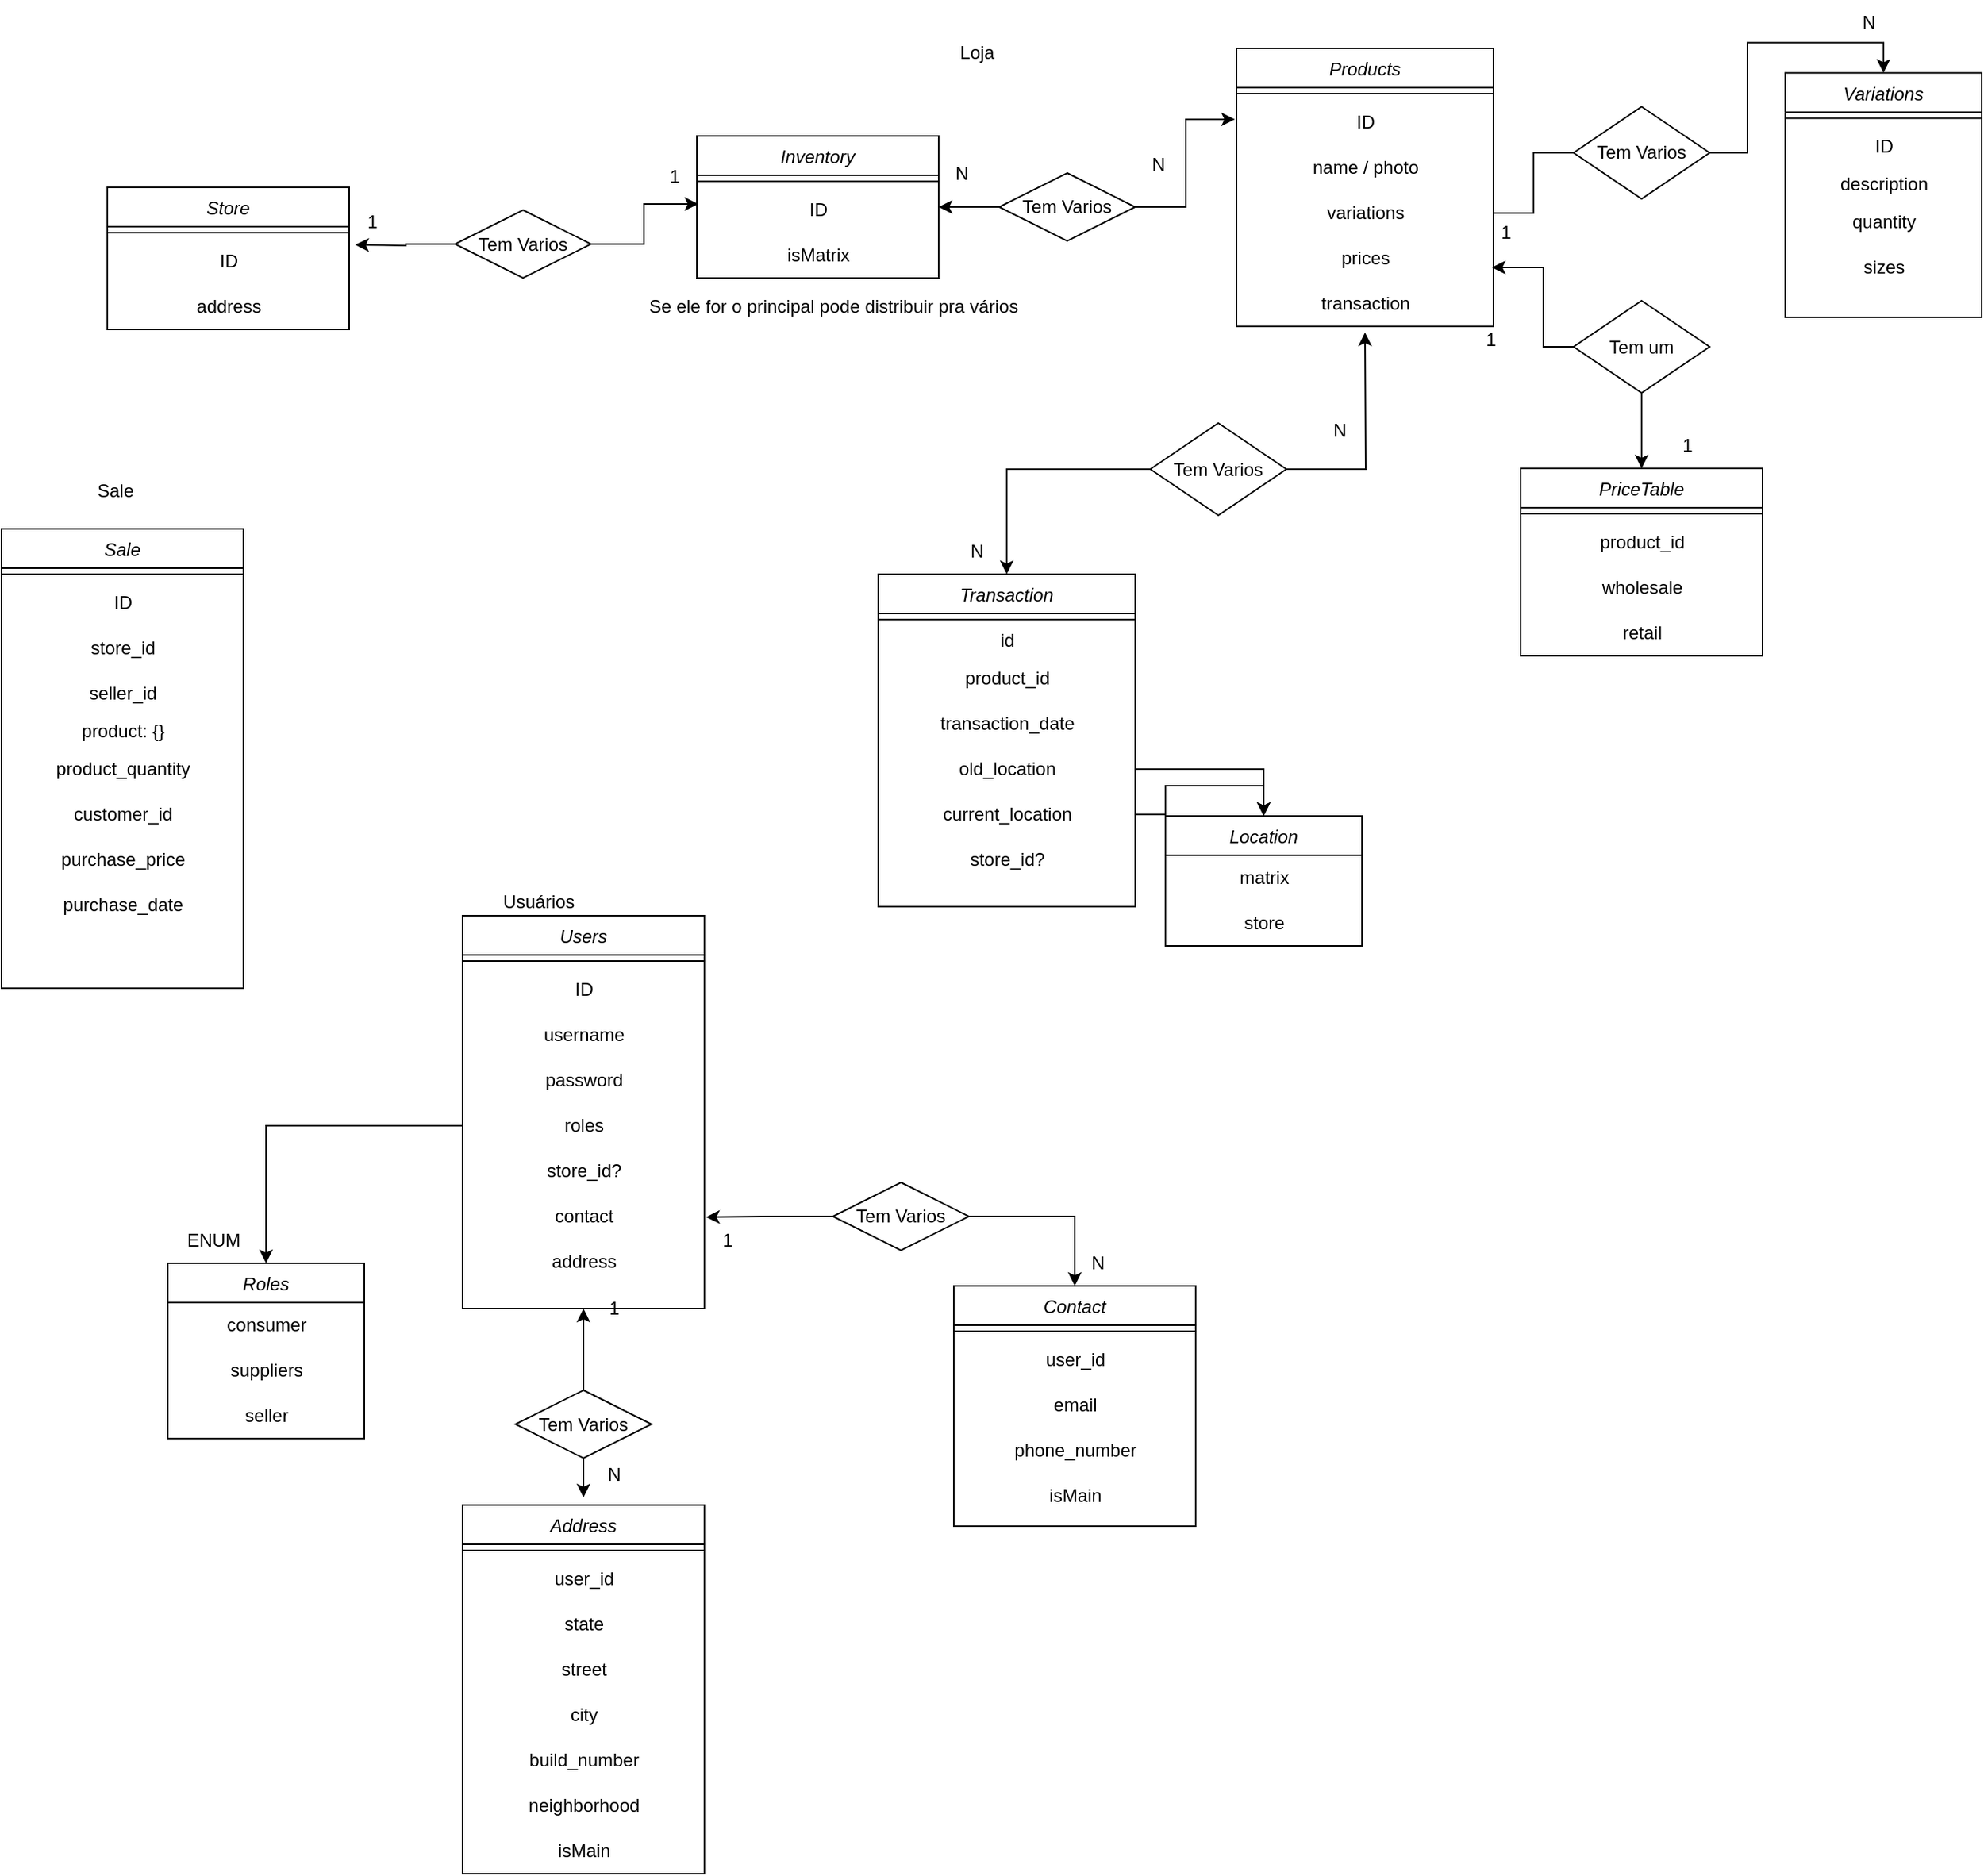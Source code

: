 <mxfile>
    <diagram id="C5RBs43oDa-KdzZeNtuy" name="Page-1">
        <mxGraphModel dx="1529" dy="1662" grid="1" gridSize="10" guides="1" tooltips="1" connect="1" arrows="1" fold="1" page="1" pageScale="1" pageWidth="827" pageHeight="1169" math="0" shadow="0">
            <root>
                <mxCell id="WIyWlLk6GJQsqaUBKTNV-0"/>
                <mxCell id="WIyWlLk6GJQsqaUBKTNV-1" parent="WIyWlLk6GJQsqaUBKTNV-0"/>
                <mxCell id="zkfFHV4jXpPFQw0GAbJ--0" value="Inventory" style="swimlane;fontStyle=2;align=center;verticalAlign=top;childLayout=stackLayout;horizontal=1;startSize=26;horizontalStack=0;resizeParent=1;resizeLast=0;collapsible=1;marginBottom=0;rounded=0;shadow=0;strokeWidth=1;" parent="WIyWlLk6GJQsqaUBKTNV-1" vertex="1">
                    <mxGeometry x="10" y="10" width="160" height="94" as="geometry">
                        <mxRectangle x="230" y="140" width="160" height="26" as="alternateBounds"/>
                    </mxGeometry>
                </mxCell>
                <mxCell id="zkfFHV4jXpPFQw0GAbJ--4" value="" style="line;html=1;strokeWidth=1;align=left;verticalAlign=middle;spacingTop=-1;spacingLeft=3;spacingRight=3;rotatable=0;labelPosition=right;points=[];portConstraint=eastwest;" parent="zkfFHV4jXpPFQw0GAbJ--0" vertex="1">
                    <mxGeometry y="26" width="160" height="8" as="geometry"/>
                </mxCell>
                <mxCell id="y4ZcWmP_9i4Qwm3ODVSD-3" value="ID" style="text;html=1;align=center;verticalAlign=middle;resizable=0;points=[];autosize=1;strokeColor=none;fillColor=none;" parent="zkfFHV4jXpPFQw0GAbJ--0" vertex="1">
                    <mxGeometry y="34" width="160" height="30" as="geometry"/>
                </mxCell>
                <mxCell id="y4ZcWmP_9i4Qwm3ODVSD-5" value="isMatrix" style="text;html=1;align=center;verticalAlign=middle;resizable=0;points=[];autosize=1;strokeColor=none;fillColor=none;" parent="zkfFHV4jXpPFQw0GAbJ--0" vertex="1">
                    <mxGeometry y="64" width="160" height="30" as="geometry"/>
                </mxCell>
                <mxCell id="y4ZcWmP_9i4Qwm3ODVSD-25" style="edgeStyle=orthogonalEdgeStyle;rounded=0;orthogonalLoop=1;jettySize=auto;html=1;entryX=1;entryY=0.433;entryDx=0;entryDy=0;entryPerimeter=0;" parent="WIyWlLk6GJQsqaUBKTNV-1" source="y4ZcWmP_9i4Qwm3ODVSD-23" target="y4ZcWmP_9i4Qwm3ODVSD-3" edge="1">
                    <mxGeometry relative="1" as="geometry"/>
                </mxCell>
                <mxCell id="y4ZcWmP_9i4Qwm3ODVSD-31" style="edgeStyle=orthogonalEdgeStyle;rounded=0;orthogonalLoop=1;jettySize=auto;html=1;entryX=-0.006;entryY=0.433;entryDx=0;entryDy=0;entryPerimeter=0;" parent="WIyWlLk6GJQsqaUBKTNV-1" source="y4ZcWmP_9i4Qwm3ODVSD-23" target="y4ZcWmP_9i4Qwm3ODVSD-28" edge="1">
                    <mxGeometry relative="1" as="geometry"/>
                </mxCell>
                <mxCell id="y4ZcWmP_9i4Qwm3ODVSD-23" value="Tem Varios" style="rhombus;whiteSpace=wrap;html=1;" parent="WIyWlLk6GJQsqaUBKTNV-1" vertex="1">
                    <mxGeometry x="210" y="34.5" width="90" height="45" as="geometry"/>
                </mxCell>
                <mxCell id="y4ZcWmP_9i4Qwm3ODVSD-26" value="Products&#10;" style="swimlane;fontStyle=2;align=center;verticalAlign=top;childLayout=stackLayout;horizontal=1;startSize=26;horizontalStack=0;resizeParent=1;resizeLast=0;collapsible=1;marginBottom=0;rounded=0;shadow=0;strokeWidth=1;" parent="WIyWlLk6GJQsqaUBKTNV-1" vertex="1">
                    <mxGeometry x="367" y="-48" width="170" height="184" as="geometry">
                        <mxRectangle x="230" y="140" width="160" height="26" as="alternateBounds"/>
                    </mxGeometry>
                </mxCell>
                <mxCell id="y4ZcWmP_9i4Qwm3ODVSD-27" value="" style="line;html=1;strokeWidth=1;align=left;verticalAlign=middle;spacingTop=-1;spacingLeft=3;spacingRight=3;rotatable=0;labelPosition=right;points=[];portConstraint=eastwest;" parent="y4ZcWmP_9i4Qwm3ODVSD-26" vertex="1">
                    <mxGeometry y="26" width="170" height="8" as="geometry"/>
                </mxCell>
                <mxCell id="y4ZcWmP_9i4Qwm3ODVSD-28" value="ID" style="text;html=1;align=center;verticalAlign=middle;resizable=0;points=[];autosize=1;strokeColor=none;fillColor=none;" parent="y4ZcWmP_9i4Qwm3ODVSD-26" vertex="1">
                    <mxGeometry y="34" width="170" height="30" as="geometry"/>
                </mxCell>
                <mxCell id="y4ZcWmP_9i4Qwm3ODVSD-217" value="name / photo" style="text;html=1;align=center;verticalAlign=middle;resizable=0;points=[];autosize=1;strokeColor=none;fillColor=none;" parent="y4ZcWmP_9i4Qwm3ODVSD-26" vertex="1">
                    <mxGeometry y="64" width="170" height="30" as="geometry"/>
                </mxCell>
                <mxCell id="y4ZcWmP_9i4Qwm3ODVSD-136" value="variations" style="text;html=1;align=center;verticalAlign=middle;resizable=0;points=[];autosize=1;strokeColor=none;fillColor=none;" parent="y4ZcWmP_9i4Qwm3ODVSD-26" vertex="1">
                    <mxGeometry y="94" width="170" height="30" as="geometry"/>
                </mxCell>
                <mxCell id="y4ZcWmP_9i4Qwm3ODVSD-124" value="prices" style="text;html=1;align=center;verticalAlign=middle;resizable=0;points=[];autosize=1;strokeColor=none;fillColor=none;" parent="y4ZcWmP_9i4Qwm3ODVSD-26" vertex="1">
                    <mxGeometry y="124" width="170" height="30" as="geometry"/>
                </mxCell>
                <mxCell id="y4ZcWmP_9i4Qwm3ODVSD-209" value="transaction" style="text;html=1;align=center;verticalAlign=middle;resizable=0;points=[];autosize=1;strokeColor=none;fillColor=none;" parent="y4ZcWmP_9i4Qwm3ODVSD-26" vertex="1">
                    <mxGeometry y="154" width="170" height="30" as="geometry"/>
                </mxCell>
                <mxCell id="y4ZcWmP_9i4Qwm3ODVSD-34" value="N" style="text;html=1;align=center;verticalAlign=middle;resizable=0;points=[];autosize=1;strokeColor=none;fillColor=none;" parent="WIyWlLk6GJQsqaUBKTNV-1" vertex="1">
                    <mxGeometry x="170" y="20" width="30" height="30" as="geometry"/>
                </mxCell>
                <mxCell id="y4ZcWmP_9i4Qwm3ODVSD-35" value="N" style="text;html=1;align=center;verticalAlign=middle;resizable=0;points=[];autosize=1;strokeColor=none;fillColor=none;" parent="WIyWlLk6GJQsqaUBKTNV-1" vertex="1">
                    <mxGeometry x="300" y="14" width="30" height="30" as="geometry"/>
                </mxCell>
                <mxCell id="y4ZcWmP_9i4Qwm3ODVSD-37" value="Users" style="swimlane;fontStyle=2;align=center;verticalAlign=top;childLayout=stackLayout;horizontal=1;startSize=26;horizontalStack=0;resizeParent=1;resizeLast=0;collapsible=1;marginBottom=0;rounded=0;shadow=0;strokeWidth=1;" parent="WIyWlLk6GJQsqaUBKTNV-1" vertex="1">
                    <mxGeometry x="-145" y="526" width="160" height="260" as="geometry">
                        <mxRectangle x="230" y="140" width="160" height="26" as="alternateBounds"/>
                    </mxGeometry>
                </mxCell>
                <mxCell id="y4ZcWmP_9i4Qwm3ODVSD-38" value="" style="line;html=1;strokeWidth=1;align=left;verticalAlign=middle;spacingTop=-1;spacingLeft=3;spacingRight=3;rotatable=0;labelPosition=right;points=[];portConstraint=eastwest;" parent="y4ZcWmP_9i4Qwm3ODVSD-37" vertex="1">
                    <mxGeometry y="26" width="160" height="8" as="geometry"/>
                </mxCell>
                <mxCell id="ZL4ar5tYHBufmJx2ZnEz-0" value="ID" style="text;html=1;align=center;verticalAlign=middle;resizable=0;points=[];autosize=1;strokeColor=none;fillColor=none;" parent="y4ZcWmP_9i4Qwm3ODVSD-37" vertex="1">
                    <mxGeometry y="34" width="160" height="30" as="geometry"/>
                </mxCell>
                <mxCell id="ZL4ar5tYHBufmJx2ZnEz-2" value="username" style="text;html=1;align=center;verticalAlign=middle;resizable=0;points=[];autosize=1;strokeColor=none;fillColor=none;" parent="y4ZcWmP_9i4Qwm3ODVSD-37" vertex="1">
                    <mxGeometry y="64" width="160" height="30" as="geometry"/>
                </mxCell>
                <mxCell id="y4ZcWmP_9i4Qwm3ODVSD-39" value="password" style="text;html=1;align=center;verticalAlign=middle;resizable=0;points=[];autosize=1;strokeColor=none;fillColor=none;" parent="y4ZcWmP_9i4Qwm3ODVSD-37" vertex="1">
                    <mxGeometry y="94" width="160" height="30" as="geometry"/>
                </mxCell>
                <mxCell id="y4ZcWmP_9i4Qwm3ODVSD-40" value="roles" style="text;html=1;align=center;verticalAlign=middle;resizable=0;points=[];autosize=1;strokeColor=none;fillColor=none;" parent="y4ZcWmP_9i4Qwm3ODVSD-37" vertex="1">
                    <mxGeometry y="124" width="160" height="30" as="geometry"/>
                </mxCell>
                <mxCell id="y4ZcWmP_9i4Qwm3ODVSD-105" value="store_id?" style="text;html=1;align=center;verticalAlign=middle;resizable=0;points=[];autosize=1;strokeColor=none;fillColor=none;" parent="y4ZcWmP_9i4Qwm3ODVSD-37" vertex="1">
                    <mxGeometry y="154" width="160" height="30" as="geometry"/>
                </mxCell>
                <mxCell id="y4ZcWmP_9i4Qwm3ODVSD-42" value="contact" style="text;html=1;align=center;verticalAlign=middle;resizable=0;points=[];autosize=1;strokeColor=none;fillColor=none;" parent="y4ZcWmP_9i4Qwm3ODVSD-37" vertex="1">
                    <mxGeometry y="184" width="160" height="30" as="geometry"/>
                </mxCell>
                <mxCell id="y4ZcWmP_9i4Qwm3ODVSD-52" value="address" style="text;html=1;align=center;verticalAlign=middle;resizable=0;points=[];autosize=1;strokeColor=none;fillColor=none;" parent="y4ZcWmP_9i4Qwm3ODVSD-37" vertex="1">
                    <mxGeometry y="214" width="160" height="30" as="geometry"/>
                </mxCell>
                <mxCell id="y4ZcWmP_9i4Qwm3ODVSD-43" value="Roles" style="swimlane;fontStyle=2;align=center;verticalAlign=top;childLayout=stackLayout;horizontal=1;startSize=26;horizontalStack=0;resizeParent=1;resizeLast=0;collapsible=1;marginBottom=0;rounded=0;shadow=0;strokeWidth=1;" parent="WIyWlLk6GJQsqaUBKTNV-1" vertex="1">
                    <mxGeometry x="-340" y="756" width="130" height="116" as="geometry">
                        <mxRectangle x="230" y="140" width="160" height="26" as="alternateBounds"/>
                    </mxGeometry>
                </mxCell>
                <mxCell id="y4ZcWmP_9i4Qwm3ODVSD-46" value="consumer" style="text;html=1;align=center;verticalAlign=middle;resizable=0;points=[];autosize=1;strokeColor=none;fillColor=none;" parent="y4ZcWmP_9i4Qwm3ODVSD-43" vertex="1">
                    <mxGeometry y="26" width="130" height="30" as="geometry"/>
                </mxCell>
                <mxCell id="y4ZcWmP_9i4Qwm3ODVSD-51" value="suppliers" style="text;html=1;align=center;verticalAlign=middle;resizable=0;points=[];autosize=1;strokeColor=none;fillColor=none;" parent="y4ZcWmP_9i4Qwm3ODVSD-43" vertex="1">
                    <mxGeometry y="56" width="130" height="30" as="geometry"/>
                </mxCell>
                <mxCell id="y4ZcWmP_9i4Qwm3ODVSD-47" value="seller" style="text;html=1;align=center;verticalAlign=middle;resizable=0;points=[];autosize=1;strokeColor=none;fillColor=none;" parent="y4ZcWmP_9i4Qwm3ODVSD-43" vertex="1">
                    <mxGeometry y="86" width="130" height="30" as="geometry"/>
                </mxCell>
                <mxCell id="y4ZcWmP_9i4Qwm3ODVSD-48" style="edgeStyle=orthogonalEdgeStyle;rounded=0;orthogonalLoop=1;jettySize=auto;html=1;entryX=0.5;entryY=0;entryDx=0;entryDy=0;" parent="WIyWlLk6GJQsqaUBKTNV-1" source="y4ZcWmP_9i4Qwm3ODVSD-40" target="y4ZcWmP_9i4Qwm3ODVSD-43" edge="1">
                    <mxGeometry relative="1" as="geometry"/>
                </mxCell>
                <mxCell id="y4ZcWmP_9i4Qwm3ODVSD-53" value="Contact" style="swimlane;fontStyle=2;align=center;verticalAlign=top;childLayout=stackLayout;horizontal=1;startSize=26;horizontalStack=0;resizeParent=1;resizeLast=0;collapsible=1;marginBottom=0;rounded=0;shadow=0;strokeWidth=1;" parent="WIyWlLk6GJQsqaUBKTNV-1" vertex="1">
                    <mxGeometry x="180" y="771" width="160" height="159" as="geometry">
                        <mxRectangle x="230" y="140" width="160" height="26" as="alternateBounds"/>
                    </mxGeometry>
                </mxCell>
                <mxCell id="y4ZcWmP_9i4Qwm3ODVSD-54" value="" style="line;html=1;strokeWidth=1;align=left;verticalAlign=middle;spacingTop=-1;spacingLeft=3;spacingRight=3;rotatable=0;labelPosition=right;points=[];portConstraint=eastwest;" parent="y4ZcWmP_9i4Qwm3ODVSD-53" vertex="1">
                    <mxGeometry y="26" width="160" height="8" as="geometry"/>
                </mxCell>
                <mxCell id="ZL4ar5tYHBufmJx2ZnEz-4" value="user_id" style="text;html=1;align=center;verticalAlign=middle;resizable=0;points=[];autosize=1;strokeColor=none;fillColor=none;" parent="y4ZcWmP_9i4Qwm3ODVSD-53" vertex="1">
                    <mxGeometry y="34" width="160" height="30" as="geometry"/>
                </mxCell>
                <mxCell id="y4ZcWmP_9i4Qwm3ODVSD-56" value="email" style="text;html=1;align=center;verticalAlign=middle;resizable=0;points=[];autosize=1;strokeColor=none;fillColor=none;" parent="y4ZcWmP_9i4Qwm3ODVSD-53" vertex="1">
                    <mxGeometry y="64" width="160" height="30" as="geometry"/>
                </mxCell>
                <mxCell id="y4ZcWmP_9i4Qwm3ODVSD-55" value="phone_number" style="text;html=1;align=center;verticalAlign=middle;resizable=0;points=[];autosize=1;strokeColor=none;fillColor=none;" parent="y4ZcWmP_9i4Qwm3ODVSD-53" vertex="1">
                    <mxGeometry y="94" width="160" height="30" as="geometry"/>
                </mxCell>
                <mxCell id="y4ZcWmP_9i4Qwm3ODVSD-112" value="isMain" style="text;html=1;align=center;verticalAlign=middle;resizable=0;points=[];autosize=1;strokeColor=none;fillColor=none;" parent="y4ZcWmP_9i4Qwm3ODVSD-53" vertex="1">
                    <mxGeometry y="124" width="160" height="30" as="geometry"/>
                </mxCell>
                <mxCell id="y4ZcWmP_9i4Qwm3ODVSD-61" style="edgeStyle=orthogonalEdgeStyle;rounded=0;orthogonalLoop=1;jettySize=auto;html=1;entryX=0.5;entryY=0;entryDx=0;entryDy=0;" parent="WIyWlLk6GJQsqaUBKTNV-1" source="y4ZcWmP_9i4Qwm3ODVSD-60" target="y4ZcWmP_9i4Qwm3ODVSD-53" edge="1">
                    <mxGeometry relative="1" as="geometry">
                        <Array as="points">
                            <mxPoint x="260" y="725"/>
                        </Array>
                    </mxGeometry>
                </mxCell>
                <mxCell id="y4ZcWmP_9i4Qwm3ODVSD-65" style="edgeStyle=orthogonalEdgeStyle;rounded=0;orthogonalLoop=1;jettySize=auto;html=1;entryX=1.007;entryY=0.517;entryDx=0;entryDy=0;entryPerimeter=0;" parent="WIyWlLk6GJQsqaUBKTNV-1" source="y4ZcWmP_9i4Qwm3ODVSD-60" target="y4ZcWmP_9i4Qwm3ODVSD-42" edge="1">
                    <mxGeometry relative="1" as="geometry"/>
                </mxCell>
                <mxCell id="y4ZcWmP_9i4Qwm3ODVSD-60" value="Tem Varios" style="rhombus;whiteSpace=wrap;html=1;" parent="WIyWlLk6GJQsqaUBKTNV-1" vertex="1">
                    <mxGeometry x="100" y="702.5" width="90" height="45" as="geometry"/>
                </mxCell>
                <mxCell id="y4ZcWmP_9i4Qwm3ODVSD-62" value="1" style="text;html=1;align=center;verticalAlign=middle;resizable=0;points=[];autosize=1;strokeColor=none;fillColor=none;" parent="WIyWlLk6GJQsqaUBKTNV-1" vertex="1">
                    <mxGeometry x="15" y="726" width="30" height="30" as="geometry"/>
                </mxCell>
                <mxCell id="y4ZcWmP_9i4Qwm3ODVSD-63" value="N" style="text;html=1;align=center;verticalAlign=middle;resizable=0;points=[];autosize=1;strokeColor=none;fillColor=none;" parent="WIyWlLk6GJQsqaUBKTNV-1" vertex="1">
                    <mxGeometry x="260" y="741" width="30" height="30" as="geometry"/>
                </mxCell>
                <mxCell id="y4ZcWmP_9i4Qwm3ODVSD-66" value="Address" style="swimlane;fontStyle=2;align=center;verticalAlign=top;childLayout=stackLayout;horizontal=1;startSize=26;horizontalStack=0;resizeParent=1;resizeLast=0;collapsible=1;marginBottom=0;rounded=0;shadow=0;strokeWidth=1;" parent="WIyWlLk6GJQsqaUBKTNV-1" vertex="1">
                    <mxGeometry x="-145" y="916" width="160" height="244" as="geometry">
                        <mxRectangle x="230" y="140" width="160" height="26" as="alternateBounds"/>
                    </mxGeometry>
                </mxCell>
                <mxCell id="y4ZcWmP_9i4Qwm3ODVSD-67" value="" style="line;html=1;strokeWidth=1;align=left;verticalAlign=middle;spacingTop=-1;spacingLeft=3;spacingRight=3;rotatable=0;labelPosition=right;points=[];portConstraint=eastwest;" parent="y4ZcWmP_9i4Qwm3ODVSD-66" vertex="1">
                    <mxGeometry y="26" width="160" height="8" as="geometry"/>
                </mxCell>
                <mxCell id="ZL4ar5tYHBufmJx2ZnEz-6" value="user_id" style="text;html=1;align=center;verticalAlign=middle;resizable=0;points=[];autosize=1;strokeColor=none;fillColor=none;" parent="y4ZcWmP_9i4Qwm3ODVSD-66" vertex="1">
                    <mxGeometry y="34" width="160" height="30" as="geometry"/>
                </mxCell>
                <mxCell id="y4ZcWmP_9i4Qwm3ODVSD-68" value="state" style="text;html=1;align=center;verticalAlign=middle;resizable=0;points=[];autosize=1;strokeColor=none;fillColor=none;" parent="y4ZcWmP_9i4Qwm3ODVSD-66" vertex="1">
                    <mxGeometry y="64" width="160" height="30" as="geometry"/>
                </mxCell>
                <mxCell id="y4ZcWmP_9i4Qwm3ODVSD-69" value="street" style="text;html=1;align=center;verticalAlign=middle;resizable=0;points=[];autosize=1;strokeColor=none;fillColor=none;" parent="y4ZcWmP_9i4Qwm3ODVSD-66" vertex="1">
                    <mxGeometry y="94" width="160" height="30" as="geometry"/>
                </mxCell>
                <mxCell id="y4ZcWmP_9i4Qwm3ODVSD-101" value="city" style="text;html=1;align=center;verticalAlign=middle;resizable=0;points=[];autosize=1;strokeColor=none;fillColor=none;" parent="y4ZcWmP_9i4Qwm3ODVSD-66" vertex="1">
                    <mxGeometry y="124" width="160" height="30" as="geometry"/>
                </mxCell>
                <mxCell id="y4ZcWmP_9i4Qwm3ODVSD-99" value="build_number" style="text;html=1;align=center;verticalAlign=middle;resizable=0;points=[];autosize=1;strokeColor=none;fillColor=none;" parent="y4ZcWmP_9i4Qwm3ODVSD-66" vertex="1">
                    <mxGeometry y="154" width="160" height="30" as="geometry"/>
                </mxCell>
                <mxCell id="y4ZcWmP_9i4Qwm3ODVSD-100" value="neighborhood" style="text;html=1;align=center;verticalAlign=middle;resizable=0;points=[];autosize=1;strokeColor=none;fillColor=none;" parent="y4ZcWmP_9i4Qwm3ODVSD-66" vertex="1">
                    <mxGeometry y="184" width="160" height="30" as="geometry"/>
                </mxCell>
                <mxCell id="y4ZcWmP_9i4Qwm3ODVSD-113" value="isMain" style="text;html=1;align=center;verticalAlign=middle;resizable=0;points=[];autosize=1;strokeColor=none;fillColor=none;" parent="y4ZcWmP_9i4Qwm3ODVSD-66" vertex="1">
                    <mxGeometry y="214" width="160" height="30" as="geometry"/>
                </mxCell>
                <mxCell id="y4ZcWmP_9i4Qwm3ODVSD-73" style="edgeStyle=orthogonalEdgeStyle;rounded=0;orthogonalLoop=1;jettySize=auto;html=1;exitX=0.5;exitY=1;exitDx=0;exitDy=0;entryX=0.5;entryY=0;entryDx=0;entryDy=0;" parent="WIyWlLk6GJQsqaUBKTNV-1" source="y4ZcWmP_9i4Qwm3ODVSD-71" edge="1">
                    <mxGeometry relative="1" as="geometry">
                        <mxPoint x="-65" y="911" as="targetPoint"/>
                    </mxGeometry>
                </mxCell>
                <mxCell id="y4ZcWmP_9i4Qwm3ODVSD-107" style="edgeStyle=orthogonalEdgeStyle;rounded=0;orthogonalLoop=1;jettySize=auto;html=1;exitX=0.5;exitY=0;exitDx=0;exitDy=0;entryX=0.5;entryY=1;entryDx=0;entryDy=0;" parent="WIyWlLk6GJQsqaUBKTNV-1" source="y4ZcWmP_9i4Qwm3ODVSD-71" target="y4ZcWmP_9i4Qwm3ODVSD-37" edge="1">
                    <mxGeometry relative="1" as="geometry"/>
                </mxCell>
                <mxCell id="y4ZcWmP_9i4Qwm3ODVSD-71" value="Tem Varios" style="rhombus;whiteSpace=wrap;html=1;" parent="WIyWlLk6GJQsqaUBKTNV-1" vertex="1">
                    <mxGeometry x="-110" y="840" width="90" height="45" as="geometry"/>
                </mxCell>
                <mxCell id="y4ZcWmP_9i4Qwm3ODVSD-75" value="ENUM" style="text;html=1;align=center;verticalAlign=middle;resizable=0;points=[];autosize=1;strokeColor=none;fillColor=none;" parent="WIyWlLk6GJQsqaUBKTNV-1" vertex="1">
                    <mxGeometry x="-340" y="726" width="60" height="30" as="geometry"/>
                </mxCell>
                <mxCell id="y4ZcWmP_9i4Qwm3ODVSD-85" value="Store" style="swimlane;fontStyle=2;align=center;verticalAlign=top;childLayout=stackLayout;horizontal=1;startSize=26;horizontalStack=0;resizeParent=1;resizeLast=0;collapsible=1;marginBottom=0;rounded=0;shadow=0;strokeWidth=1;" parent="WIyWlLk6GJQsqaUBKTNV-1" vertex="1">
                    <mxGeometry x="-380" y="44" width="160" height="94" as="geometry">
                        <mxRectangle x="230" y="140" width="160" height="26" as="alternateBounds"/>
                    </mxGeometry>
                </mxCell>
                <mxCell id="y4ZcWmP_9i4Qwm3ODVSD-86" value="" style="line;html=1;strokeWidth=1;align=left;verticalAlign=middle;spacingTop=-1;spacingLeft=3;spacingRight=3;rotatable=0;labelPosition=right;points=[];portConstraint=eastwest;" parent="y4ZcWmP_9i4Qwm3ODVSD-85" vertex="1">
                    <mxGeometry y="26" width="160" height="8" as="geometry"/>
                </mxCell>
                <mxCell id="y4ZcWmP_9i4Qwm3ODVSD-87" value="ID" style="text;html=1;align=center;verticalAlign=middle;resizable=0;points=[];autosize=1;strokeColor=none;fillColor=none;" parent="y4ZcWmP_9i4Qwm3ODVSD-85" vertex="1">
                    <mxGeometry y="34" width="160" height="30" as="geometry"/>
                </mxCell>
                <mxCell id="y4ZcWmP_9i4Qwm3ODVSD-98" value="address" style="text;html=1;align=center;verticalAlign=middle;resizable=0;points=[];autosize=1;strokeColor=none;fillColor=none;" parent="y4ZcWmP_9i4Qwm3ODVSD-85" vertex="1">
                    <mxGeometry y="64" width="160" height="30" as="geometry"/>
                </mxCell>
                <mxCell id="y4ZcWmP_9i4Qwm3ODVSD-91" style="edgeStyle=orthogonalEdgeStyle;rounded=0;orthogonalLoop=1;jettySize=auto;html=1;exitX=1;exitY=0.5;exitDx=0;exitDy=0;entryX=0.006;entryY=0.367;entryDx=0;entryDy=0;entryPerimeter=0;" parent="WIyWlLk6GJQsqaUBKTNV-1" source="y4ZcWmP_9i4Qwm3ODVSD-90" target="y4ZcWmP_9i4Qwm3ODVSD-3" edge="1">
                    <mxGeometry relative="1" as="geometry"/>
                </mxCell>
                <mxCell id="y4ZcWmP_9i4Qwm3ODVSD-94" style="edgeStyle=orthogonalEdgeStyle;rounded=0;orthogonalLoop=1;jettySize=auto;html=1;exitX=0;exitY=0.5;exitDx=0;exitDy=0;entryX=1.025;entryY=-0.067;entryDx=0;entryDy=0;entryPerimeter=0;" parent="WIyWlLk6GJQsqaUBKTNV-1" source="y4ZcWmP_9i4Qwm3ODVSD-90" edge="1">
                    <mxGeometry relative="1" as="geometry">
                        <mxPoint x="-216" y="81.99" as="targetPoint"/>
                    </mxGeometry>
                </mxCell>
                <mxCell id="y4ZcWmP_9i4Qwm3ODVSD-90" value="Tem Varios" style="rhombus;whiteSpace=wrap;html=1;" parent="WIyWlLk6GJQsqaUBKTNV-1" vertex="1">
                    <mxGeometry x="-150" y="59" width="90" height="45" as="geometry"/>
                </mxCell>
                <mxCell id="y4ZcWmP_9i4Qwm3ODVSD-95" value="1" style="text;html=1;align=center;verticalAlign=middle;resizable=0;points=[];autosize=1;strokeColor=none;fillColor=none;" parent="WIyWlLk6GJQsqaUBKTNV-1" vertex="1">
                    <mxGeometry x="-220" y="51.5" width="30" height="30" as="geometry"/>
                </mxCell>
                <mxCell id="y4ZcWmP_9i4Qwm3ODVSD-96" value="1" style="text;html=1;align=center;verticalAlign=middle;resizable=0;points=[];autosize=1;strokeColor=none;fillColor=none;" parent="WIyWlLk6GJQsqaUBKTNV-1" vertex="1">
                    <mxGeometry x="-20" y="21.5" width="30" height="30" as="geometry"/>
                </mxCell>
                <mxCell id="y4ZcWmP_9i4Qwm3ODVSD-102" value="N" style="text;html=1;align=center;verticalAlign=middle;resizable=0;points=[];autosize=1;strokeColor=none;fillColor=none;" parent="WIyWlLk6GJQsqaUBKTNV-1" vertex="1">
                    <mxGeometry x="-60" y="881" width="30" height="30" as="geometry"/>
                </mxCell>
                <mxCell id="y4ZcWmP_9i4Qwm3ODVSD-103" value="1" style="text;html=1;align=center;verticalAlign=middle;resizable=0;points=[];autosize=1;strokeColor=none;fillColor=none;" parent="WIyWlLk6GJQsqaUBKTNV-1" vertex="1">
                    <mxGeometry x="-60" y="771" width="30" height="30" as="geometry"/>
                </mxCell>
                <mxCell id="y4ZcWmP_9i4Qwm3ODVSD-104" value="Se ele for o principal pode distribuir pra vários" style="text;html=1;align=center;verticalAlign=middle;resizable=0;points=[];autosize=1;strokeColor=none;fillColor=none;" parent="WIyWlLk6GJQsqaUBKTNV-1" vertex="1">
                    <mxGeometry x="-35" y="108" width="270" height="30" as="geometry"/>
                </mxCell>
                <mxCell id="y4ZcWmP_9i4Qwm3ODVSD-114" value="PriceTable" style="swimlane;fontStyle=2;align=center;verticalAlign=top;childLayout=stackLayout;horizontal=1;startSize=26;horizontalStack=0;resizeParent=1;resizeLast=0;collapsible=1;marginBottom=0;rounded=0;shadow=0;strokeWidth=1;" parent="WIyWlLk6GJQsqaUBKTNV-1" vertex="1">
                    <mxGeometry x="555" y="230" width="160" height="124" as="geometry">
                        <mxRectangle x="230" y="140" width="160" height="26" as="alternateBounds"/>
                    </mxGeometry>
                </mxCell>
                <mxCell id="y4ZcWmP_9i4Qwm3ODVSD-115" value="" style="line;html=1;strokeWidth=1;align=left;verticalAlign=middle;spacingTop=-1;spacingLeft=3;spacingRight=3;rotatable=0;labelPosition=right;points=[];portConstraint=eastwest;" parent="y4ZcWmP_9i4Qwm3ODVSD-114" vertex="1">
                    <mxGeometry y="26" width="160" height="8" as="geometry"/>
                </mxCell>
                <mxCell id="y4ZcWmP_9i4Qwm3ODVSD-116" value="product_id" style="text;html=1;align=center;verticalAlign=middle;resizable=0;points=[];autosize=1;strokeColor=none;fillColor=none;" parent="y4ZcWmP_9i4Qwm3ODVSD-114" vertex="1">
                    <mxGeometry y="34" width="160" height="30" as="geometry"/>
                </mxCell>
                <mxCell id="y4ZcWmP_9i4Qwm3ODVSD-117" value="wholesale" style="text;html=1;align=center;verticalAlign=middle;resizable=0;points=[];autosize=1;strokeColor=none;fillColor=none;" parent="y4ZcWmP_9i4Qwm3ODVSD-114" vertex="1">
                    <mxGeometry y="64" width="160" height="30" as="geometry"/>
                </mxCell>
                <mxCell id="y4ZcWmP_9i4Qwm3ODVSD-118" value="retail" style="text;html=1;align=center;verticalAlign=middle;resizable=0;points=[];autosize=1;strokeColor=none;fillColor=none;" parent="y4ZcWmP_9i4Qwm3ODVSD-114" vertex="1">
                    <mxGeometry y="94" width="160" height="30" as="geometry"/>
                </mxCell>
                <mxCell id="y4ZcWmP_9i4Qwm3ODVSD-128" style="edgeStyle=orthogonalEdgeStyle;rounded=0;orthogonalLoop=1;jettySize=auto;html=1;exitX=0;exitY=0.5;exitDx=0;exitDy=0;entryX=0.994;entryY=0.7;entryDx=0;entryDy=0;entryPerimeter=0;startArrow=none;startFill=0;endArrow=classic;endFill=1;" parent="WIyWlLk6GJQsqaUBKTNV-1" source="y4ZcWmP_9i4Qwm3ODVSD-125" target="y4ZcWmP_9i4Qwm3ODVSD-124" edge="1">
                    <mxGeometry relative="1" as="geometry">
                        <Array as="points">
                            <mxPoint x="570" y="150"/>
                            <mxPoint x="570" y="97"/>
                        </Array>
                    </mxGeometry>
                </mxCell>
                <mxCell id="y4ZcWmP_9i4Qwm3ODVSD-129" style="edgeStyle=orthogonalEdgeStyle;rounded=0;orthogonalLoop=1;jettySize=auto;html=1;exitX=0.5;exitY=1;exitDx=0;exitDy=0;entryX=0.5;entryY=0;entryDx=0;entryDy=0;startArrow=none;startFill=0;endArrow=classic;endFill=1;" parent="WIyWlLk6GJQsqaUBKTNV-1" source="y4ZcWmP_9i4Qwm3ODVSD-125" target="y4ZcWmP_9i4Qwm3ODVSD-114" edge="1">
                    <mxGeometry relative="1" as="geometry"/>
                </mxCell>
                <mxCell id="y4ZcWmP_9i4Qwm3ODVSD-125" value="Tem um" style="rhombus;whiteSpace=wrap;html=1;" parent="WIyWlLk6GJQsqaUBKTNV-1" vertex="1">
                    <mxGeometry x="590" y="119" width="90" height="61" as="geometry"/>
                </mxCell>
                <mxCell id="y4ZcWmP_9i4Qwm3ODVSD-130" value="1" style="text;html=1;align=center;verticalAlign=middle;resizable=0;points=[];autosize=1;strokeColor=none;fillColor=none;" parent="WIyWlLk6GJQsqaUBKTNV-1" vertex="1">
                    <mxGeometry x="520" y="130" width="30" height="30" as="geometry"/>
                </mxCell>
                <mxCell id="y4ZcWmP_9i4Qwm3ODVSD-131" value="1" style="text;html=1;align=center;verticalAlign=middle;resizable=0;points=[];autosize=1;strokeColor=none;fillColor=none;" parent="WIyWlLk6GJQsqaUBKTNV-1" vertex="1">
                    <mxGeometry x="650" y="200" width="30" height="30" as="geometry"/>
                </mxCell>
                <mxCell id="y4ZcWmP_9i4Qwm3ODVSD-133" value="Usuários" style="text;html=1;align=center;verticalAlign=middle;resizable=0;points=[];autosize=1;strokeColor=none;fillColor=none;" parent="WIyWlLk6GJQsqaUBKTNV-1" vertex="1">
                    <mxGeometry x="-130" y="502" width="70" height="30" as="geometry"/>
                </mxCell>
                <mxCell id="y4ZcWmP_9i4Qwm3ODVSD-134" value="Loja" style="text;html=1;align=center;verticalAlign=middle;resizable=0;points=[];autosize=1;strokeColor=none;fillColor=none;" parent="WIyWlLk6GJQsqaUBKTNV-1" vertex="1">
                    <mxGeometry x="170" y="-60" width="50" height="30" as="geometry"/>
                </mxCell>
                <mxCell id="y4ZcWmP_9i4Qwm3ODVSD-137" value="Variations" style="swimlane;fontStyle=2;align=center;verticalAlign=top;childLayout=stackLayout;horizontal=1;startSize=26;horizontalStack=0;resizeParent=1;resizeLast=0;collapsible=1;marginBottom=0;rounded=0;shadow=0;strokeWidth=1;" parent="WIyWlLk6GJQsqaUBKTNV-1" vertex="1">
                    <mxGeometry x="730" y="-31.75" width="130" height="161.75" as="geometry">
                        <mxRectangle x="230" y="140" width="160" height="26" as="alternateBounds"/>
                    </mxGeometry>
                </mxCell>
                <mxCell id="y4ZcWmP_9i4Qwm3ODVSD-138" value="" style="line;html=1;strokeWidth=1;align=left;verticalAlign=middle;spacingTop=-1;spacingLeft=3;spacingRight=3;rotatable=0;labelPosition=right;points=[];portConstraint=eastwest;" parent="y4ZcWmP_9i4Qwm3ODVSD-137" vertex="1">
                    <mxGeometry y="26" width="130" height="8" as="geometry"/>
                </mxCell>
                <mxCell id="y4ZcWmP_9i4Qwm3ODVSD-29" value="ID" style="text;html=1;align=center;verticalAlign=middle;resizable=0;points=[];autosize=1;strokeColor=none;fillColor=none;" parent="y4ZcWmP_9i4Qwm3ODVSD-137" vertex="1">
                    <mxGeometry y="34" width="130" height="30" as="geometry"/>
                </mxCell>
                <mxCell id="2" value="description" style="text;html=1;align=center;verticalAlign=middle;resizable=0;points=[];autosize=1;strokeColor=none;fillColor=none;" parent="y4ZcWmP_9i4Qwm3ODVSD-137" vertex="1">
                    <mxGeometry y="64" width="130" height="20" as="geometry"/>
                </mxCell>
                <mxCell id="y4ZcWmP_9i4Qwm3ODVSD-36" value="quantity" style="text;html=1;align=center;verticalAlign=middle;resizable=0;points=[];autosize=1;strokeColor=none;fillColor=none;" parent="y4ZcWmP_9i4Qwm3ODVSD-137" vertex="1">
                    <mxGeometry y="84" width="130" height="30" as="geometry"/>
                </mxCell>
                <mxCell id="y4ZcWmP_9i4Qwm3ODVSD-215" value="sizes" style="text;html=1;align=center;verticalAlign=middle;resizable=0;points=[];autosize=1;strokeColor=none;fillColor=none;" parent="y4ZcWmP_9i4Qwm3ODVSD-137" vertex="1">
                    <mxGeometry y="114" width="130" height="30" as="geometry"/>
                </mxCell>
                <mxCell id="y4ZcWmP_9i4Qwm3ODVSD-142" style="edgeStyle=orthogonalEdgeStyle;rounded=0;orthogonalLoop=1;jettySize=auto;html=1;entryX=0.5;entryY=0;entryDx=0;entryDy=0;startArrow=none;startFill=0;endArrow=classic;endFill=1;" parent="WIyWlLk6GJQsqaUBKTNV-1" source="y4ZcWmP_9i4Qwm3ODVSD-143" target="y4ZcWmP_9i4Qwm3ODVSD-137" edge="1">
                    <mxGeometry relative="1" as="geometry"/>
                </mxCell>
                <mxCell id="y4ZcWmP_9i4Qwm3ODVSD-143" value="Tem Varios" style="rhombus;whiteSpace=wrap;html=1;" parent="WIyWlLk6GJQsqaUBKTNV-1" vertex="1">
                    <mxGeometry x="590" y="-9.38" width="90" height="61" as="geometry"/>
                </mxCell>
                <mxCell id="y4ZcWmP_9i4Qwm3ODVSD-144" value="" style="edgeStyle=orthogonalEdgeStyle;rounded=0;orthogonalLoop=1;jettySize=auto;html=1;entryX=0;entryY=0.5;entryDx=0;entryDy=0;startArrow=none;startFill=0;endArrow=none;endFill=1;" parent="WIyWlLk6GJQsqaUBKTNV-1" source="y4ZcWmP_9i4Qwm3ODVSD-136" target="y4ZcWmP_9i4Qwm3ODVSD-143" edge="1">
                    <mxGeometry relative="1" as="geometry">
                        <mxPoint x="520" y="89" as="sourcePoint"/>
                        <mxPoint x="695" y="-40" as="targetPoint"/>
                    </mxGeometry>
                </mxCell>
                <mxCell id="y4ZcWmP_9i4Qwm3ODVSD-147" value="1" style="text;html=1;align=center;verticalAlign=middle;resizable=0;points=[];autosize=1;strokeColor=none;fillColor=none;" parent="WIyWlLk6GJQsqaUBKTNV-1" vertex="1">
                    <mxGeometry x="530" y="59" width="30" height="30" as="geometry"/>
                </mxCell>
                <mxCell id="y4ZcWmP_9i4Qwm3ODVSD-148" value="N" style="text;html=1;align=center;verticalAlign=middle;resizable=0;points=[];autosize=1;strokeColor=none;fillColor=none;" parent="WIyWlLk6GJQsqaUBKTNV-1" vertex="1">
                    <mxGeometry x="770" y="-80" width="30" height="30" as="geometry"/>
                </mxCell>
                <mxCell id="y4ZcWmP_9i4Qwm3ODVSD-150" value="Sale" style="swimlane;fontStyle=2;align=center;verticalAlign=top;childLayout=stackLayout;horizontal=1;startSize=26;horizontalStack=0;resizeParent=1;resizeLast=0;collapsible=1;marginBottom=0;rounded=0;shadow=0;strokeWidth=1;" parent="WIyWlLk6GJQsqaUBKTNV-1" vertex="1">
                    <mxGeometry x="-450" y="270" width="160" height="304" as="geometry">
                        <mxRectangle x="230" y="140" width="160" height="26" as="alternateBounds"/>
                    </mxGeometry>
                </mxCell>
                <mxCell id="y4ZcWmP_9i4Qwm3ODVSD-151" value="" style="line;html=1;strokeWidth=1;align=left;verticalAlign=middle;spacingTop=-1;spacingLeft=3;spacingRight=3;rotatable=0;labelPosition=right;points=[];portConstraint=eastwest;" parent="y4ZcWmP_9i4Qwm3ODVSD-150" vertex="1">
                    <mxGeometry y="26" width="160" height="8" as="geometry"/>
                </mxCell>
                <mxCell id="y4ZcWmP_9i4Qwm3ODVSD-152" value="ID" style="text;html=1;align=center;verticalAlign=middle;resizable=0;points=[];autosize=1;strokeColor=none;fillColor=none;" parent="y4ZcWmP_9i4Qwm3ODVSD-150" vertex="1">
                    <mxGeometry y="34" width="160" height="30" as="geometry"/>
                </mxCell>
                <mxCell id="y4ZcWmP_9i4Qwm3ODVSD-153" value="store_id" style="text;html=1;align=center;verticalAlign=middle;resizable=0;points=[];autosize=1;strokeColor=none;fillColor=none;" parent="y4ZcWmP_9i4Qwm3ODVSD-150" vertex="1">
                    <mxGeometry y="64" width="160" height="30" as="geometry"/>
                </mxCell>
                <mxCell id="y4ZcWmP_9i4Qwm3ODVSD-154" value="seller_id" style="text;html=1;align=center;verticalAlign=middle;resizable=0;points=[];autosize=1;strokeColor=none;fillColor=none;" parent="y4ZcWmP_9i4Qwm3ODVSD-150" vertex="1">
                    <mxGeometry y="94" width="160" height="30" as="geometry"/>
                </mxCell>
                <mxCell id="y4ZcWmP_9i4Qwm3ODVSD-155" value="product: {}" style="text;html=1;align=center;verticalAlign=middle;resizable=0;points=[];autosize=1;strokeColor=none;fillColor=none;" parent="y4ZcWmP_9i4Qwm3ODVSD-150" vertex="1">
                    <mxGeometry y="124" width="160" height="20" as="geometry"/>
                </mxCell>
                <mxCell id="y4ZcWmP_9i4Qwm3ODVSD-190" value="product_quantity" style="text;html=1;align=center;verticalAlign=middle;resizable=0;points=[];autosize=1;strokeColor=none;fillColor=none;" parent="y4ZcWmP_9i4Qwm3ODVSD-150" vertex="1">
                    <mxGeometry y="144" width="160" height="30" as="geometry"/>
                </mxCell>
                <mxCell id="y4ZcWmP_9i4Qwm3ODVSD-158" value="customer_id" style="text;html=1;align=center;verticalAlign=middle;resizable=0;points=[];autosize=1;strokeColor=none;fillColor=none;" parent="y4ZcWmP_9i4Qwm3ODVSD-150" vertex="1">
                    <mxGeometry y="174" width="160" height="30" as="geometry"/>
                </mxCell>
                <mxCell id="y4ZcWmP_9i4Qwm3ODVSD-156" value="purchase_price" style="text;html=1;align=center;verticalAlign=middle;resizable=0;points=[];autosize=1;strokeColor=none;fillColor=none;" parent="y4ZcWmP_9i4Qwm3ODVSD-150" vertex="1">
                    <mxGeometry y="204" width="160" height="30" as="geometry"/>
                </mxCell>
                <mxCell id="y4ZcWmP_9i4Qwm3ODVSD-157" value="purchase_date" style="text;html=1;align=center;verticalAlign=middle;resizable=0;points=[];autosize=1;strokeColor=none;fillColor=none;" parent="y4ZcWmP_9i4Qwm3ODVSD-150" vertex="1">
                    <mxGeometry y="234" width="160" height="30" as="geometry"/>
                </mxCell>
                <mxCell id="y4ZcWmP_9i4Qwm3ODVSD-193" value="Sale" style="text;html=1;align=center;verticalAlign=middle;resizable=0;points=[];autosize=1;strokeColor=none;fillColor=none;" parent="WIyWlLk6GJQsqaUBKTNV-1" vertex="1">
                    <mxGeometry x="-400" y="230" width="50" height="30" as="geometry"/>
                </mxCell>
                <mxCell id="y4ZcWmP_9i4Qwm3ODVSD-195" value="Transaction" style="swimlane;fontStyle=2;align=center;verticalAlign=top;childLayout=stackLayout;horizontal=1;startSize=26;horizontalStack=0;resizeParent=1;resizeLast=0;collapsible=1;marginBottom=0;rounded=0;shadow=0;strokeWidth=1;" parent="WIyWlLk6GJQsqaUBKTNV-1" vertex="1">
                    <mxGeometry x="130" y="300" width="170" height="220" as="geometry">
                        <mxRectangle x="230" y="140" width="160" height="26" as="alternateBounds"/>
                    </mxGeometry>
                </mxCell>
                <mxCell id="y4ZcWmP_9i4Qwm3ODVSD-196" value="" style="line;html=1;strokeWidth=1;align=left;verticalAlign=middle;spacingTop=-1;spacingLeft=3;spacingRight=3;rotatable=0;labelPosition=right;points=[];portConstraint=eastwest;" parent="y4ZcWmP_9i4Qwm3ODVSD-195" vertex="1">
                    <mxGeometry y="26" width="170" height="8" as="geometry"/>
                </mxCell>
                <mxCell id="3" value="id" style="text;html=1;align=center;verticalAlign=middle;resizable=0;points=[];autosize=1;strokeColor=none;fillColor=none;" vertex="1" parent="y4ZcWmP_9i4Qwm3ODVSD-195">
                    <mxGeometry y="34" width="170" height="20" as="geometry"/>
                </mxCell>
                <mxCell id="y4ZcWmP_9i4Qwm3ODVSD-197" value="product_id" style="text;html=1;align=center;verticalAlign=middle;resizable=0;points=[];autosize=1;strokeColor=none;fillColor=none;" parent="y4ZcWmP_9i4Qwm3ODVSD-195" vertex="1">
                    <mxGeometry y="54" width="170" height="30" as="geometry"/>
                </mxCell>
                <mxCell id="y4ZcWmP_9i4Qwm3ODVSD-199" value="transaction_date" style="text;html=1;align=center;verticalAlign=middle;resizable=0;points=[];autosize=1;strokeColor=none;fillColor=none;" parent="y4ZcWmP_9i4Qwm3ODVSD-195" vertex="1">
                    <mxGeometry y="84" width="170" height="30" as="geometry"/>
                </mxCell>
                <mxCell id="y4ZcWmP_9i4Qwm3ODVSD-218" value="old_location" style="text;html=1;align=center;verticalAlign=middle;resizable=0;points=[];autosize=1;strokeColor=none;fillColor=none;" parent="y4ZcWmP_9i4Qwm3ODVSD-195" vertex="1">
                    <mxGeometry y="114" width="170" height="30" as="geometry"/>
                </mxCell>
                <mxCell id="y4ZcWmP_9i4Qwm3ODVSD-219" value="current_location" style="text;html=1;align=center;verticalAlign=middle;resizable=0;points=[];autosize=1;strokeColor=none;fillColor=none;" parent="y4ZcWmP_9i4Qwm3ODVSD-195" vertex="1">
                    <mxGeometry y="144" width="170" height="30" as="geometry"/>
                </mxCell>
                <mxCell id="y4ZcWmP_9i4Qwm3ODVSD-227" value="store_id?" style="text;html=1;align=center;verticalAlign=middle;resizable=0;points=[];autosize=1;strokeColor=none;fillColor=none;" parent="y4ZcWmP_9i4Qwm3ODVSD-195" vertex="1">
                    <mxGeometry y="174" width="170" height="30" as="geometry"/>
                </mxCell>
                <mxCell id="y4ZcWmP_9i4Qwm3ODVSD-211" style="edgeStyle=orthogonalEdgeStyle;rounded=0;orthogonalLoop=1;jettySize=auto;html=1;startArrow=none;startFill=0;endArrow=classic;endFill=1;" parent="WIyWlLk6GJQsqaUBKTNV-1" source="y4ZcWmP_9i4Qwm3ODVSD-200" edge="1">
                    <mxGeometry relative="1" as="geometry">
                        <mxPoint x="452" y="140" as="targetPoint"/>
                    </mxGeometry>
                </mxCell>
                <mxCell id="y4ZcWmP_9i4Qwm3ODVSD-212" style="edgeStyle=orthogonalEdgeStyle;rounded=0;orthogonalLoop=1;jettySize=auto;html=1;entryX=0.5;entryY=0;entryDx=0;entryDy=0;startArrow=none;startFill=0;endArrow=classic;endFill=1;" parent="WIyWlLk6GJQsqaUBKTNV-1" source="y4ZcWmP_9i4Qwm3ODVSD-200" target="y4ZcWmP_9i4Qwm3ODVSD-195" edge="1">
                    <mxGeometry relative="1" as="geometry"/>
                </mxCell>
                <mxCell id="y4ZcWmP_9i4Qwm3ODVSD-200" value="Tem Varios" style="rhombus;whiteSpace=wrap;html=1;" parent="WIyWlLk6GJQsqaUBKTNV-1" vertex="1">
                    <mxGeometry x="310" y="200" width="90" height="61" as="geometry"/>
                </mxCell>
                <mxCell id="y4ZcWmP_9i4Qwm3ODVSD-213" value="N" style="text;html=1;align=center;verticalAlign=middle;resizable=0;points=[];autosize=1;strokeColor=none;fillColor=none;" parent="WIyWlLk6GJQsqaUBKTNV-1" vertex="1">
                    <mxGeometry x="420" y="190" width="30" height="30" as="geometry"/>
                </mxCell>
                <mxCell id="y4ZcWmP_9i4Qwm3ODVSD-214" value="N" style="text;html=1;align=center;verticalAlign=middle;resizable=0;points=[];autosize=1;strokeColor=none;fillColor=none;" parent="WIyWlLk6GJQsqaUBKTNV-1" vertex="1">
                    <mxGeometry x="180" y="270" width="30" height="30" as="geometry"/>
                </mxCell>
                <mxCell id="y4ZcWmP_9i4Qwm3ODVSD-220" value="Location" style="swimlane;fontStyle=2;align=center;verticalAlign=top;childLayout=stackLayout;horizontal=1;startSize=26;horizontalStack=0;resizeParent=1;resizeLast=0;collapsible=1;marginBottom=0;rounded=0;shadow=0;strokeWidth=1;" parent="WIyWlLk6GJQsqaUBKTNV-1" vertex="1">
                    <mxGeometry x="320" y="460" width="130" height="86" as="geometry">
                        <mxRectangle x="230" y="140" width="160" height="26" as="alternateBounds"/>
                    </mxGeometry>
                </mxCell>
                <mxCell id="y4ZcWmP_9i4Qwm3ODVSD-221" value="matrix" style="text;html=1;align=center;verticalAlign=middle;resizable=0;points=[];autosize=1;strokeColor=none;fillColor=none;" parent="y4ZcWmP_9i4Qwm3ODVSD-220" vertex="1">
                    <mxGeometry y="26" width="130" height="30" as="geometry"/>
                </mxCell>
                <mxCell id="y4ZcWmP_9i4Qwm3ODVSD-222" value="store" style="text;html=1;align=center;verticalAlign=middle;resizable=0;points=[];autosize=1;strokeColor=none;fillColor=none;" parent="y4ZcWmP_9i4Qwm3ODVSD-220" vertex="1">
                    <mxGeometry y="56" width="130" height="30" as="geometry"/>
                </mxCell>
                <mxCell id="y4ZcWmP_9i4Qwm3ODVSD-225" style="edgeStyle=orthogonalEdgeStyle;rounded=0;orthogonalLoop=1;jettySize=auto;html=1;entryX=0.5;entryY=0;entryDx=0;entryDy=0;startArrow=none;startFill=0;endArrow=classic;endFill=1;" parent="WIyWlLk6GJQsqaUBKTNV-1" source="y4ZcWmP_9i4Qwm3ODVSD-218" target="y4ZcWmP_9i4Qwm3ODVSD-220" edge="1">
                    <mxGeometry relative="1" as="geometry"/>
                </mxCell>
                <mxCell id="y4ZcWmP_9i4Qwm3ODVSD-226" style="edgeStyle=orthogonalEdgeStyle;rounded=0;orthogonalLoop=1;jettySize=auto;html=1;entryX=0.5;entryY=0;entryDx=0;entryDy=0;startArrow=none;startFill=0;endArrow=classic;endFill=1;" parent="WIyWlLk6GJQsqaUBKTNV-1" source="y4ZcWmP_9i4Qwm3ODVSD-219" target="y4ZcWmP_9i4Qwm3ODVSD-220" edge="1">
                    <mxGeometry relative="1" as="geometry"/>
                </mxCell>
            </root>
        </mxGraphModel>
    </diagram>
</mxfile>